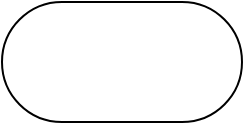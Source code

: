 <mxfile version="21.3.2" type="device">
  <diagram name="Page-1" id="_g63E5GjN8twF3sX2zL9">
    <mxGraphModel dx="437" dy="533" grid="0" gridSize="10" guides="1" tooltips="1" connect="1" arrows="1" fold="1" page="0" pageScale="1" pageWidth="850" pageHeight="1100" math="0" shadow="0">
      <root>
        <mxCell id="0" />
        <mxCell id="1" parent="0" />
        <mxCell id="hBYeZca32CAr8qCvW4iw-1" value="" style="rounded=1;whiteSpace=wrap;html=1;fontSize=16;arcSize=50;" vertex="1" parent="1">
          <mxGeometry x="140" y="170" width="120" height="60" as="geometry" />
        </mxCell>
      </root>
    </mxGraphModel>
  </diagram>
</mxfile>
